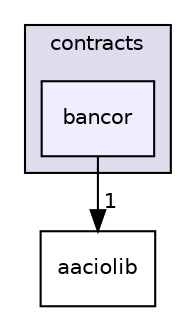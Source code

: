 digraph "contracts/bancor" {
  compound=true
  node [ fontsize="10", fontname="Helvetica"];
  edge [ labelfontsize="10", labelfontname="Helvetica"];
  subgraph clusterdir_ae9b15dd87e066e1908bbd90e8f38627 {
    graph [ bgcolor="#ddddee", pencolor="black", label="contracts" fontname="Helvetica", fontsize="10", URL="dir_ae9b15dd87e066e1908bbd90e8f38627.html"]
  dir_17f794113f3d2f5e8c50affd393f94f8 [shape=box, label="bancor", style="filled", fillcolor="#eeeeff", pencolor="black", URL="dir_17f794113f3d2f5e8c50affd393f94f8.html"];
  }
  dir_eebd46385ac17dfe81e47e86b6b64bf0 [shape=box label="aaciolib" URL="dir_eebd46385ac17dfe81e47e86b6b64bf0.html"];
  dir_17f794113f3d2f5e8c50affd393f94f8->dir_eebd46385ac17dfe81e47e86b6b64bf0 [headlabel="1", labeldistance=1.5 headhref="dir_000033_000015.html"];
}
